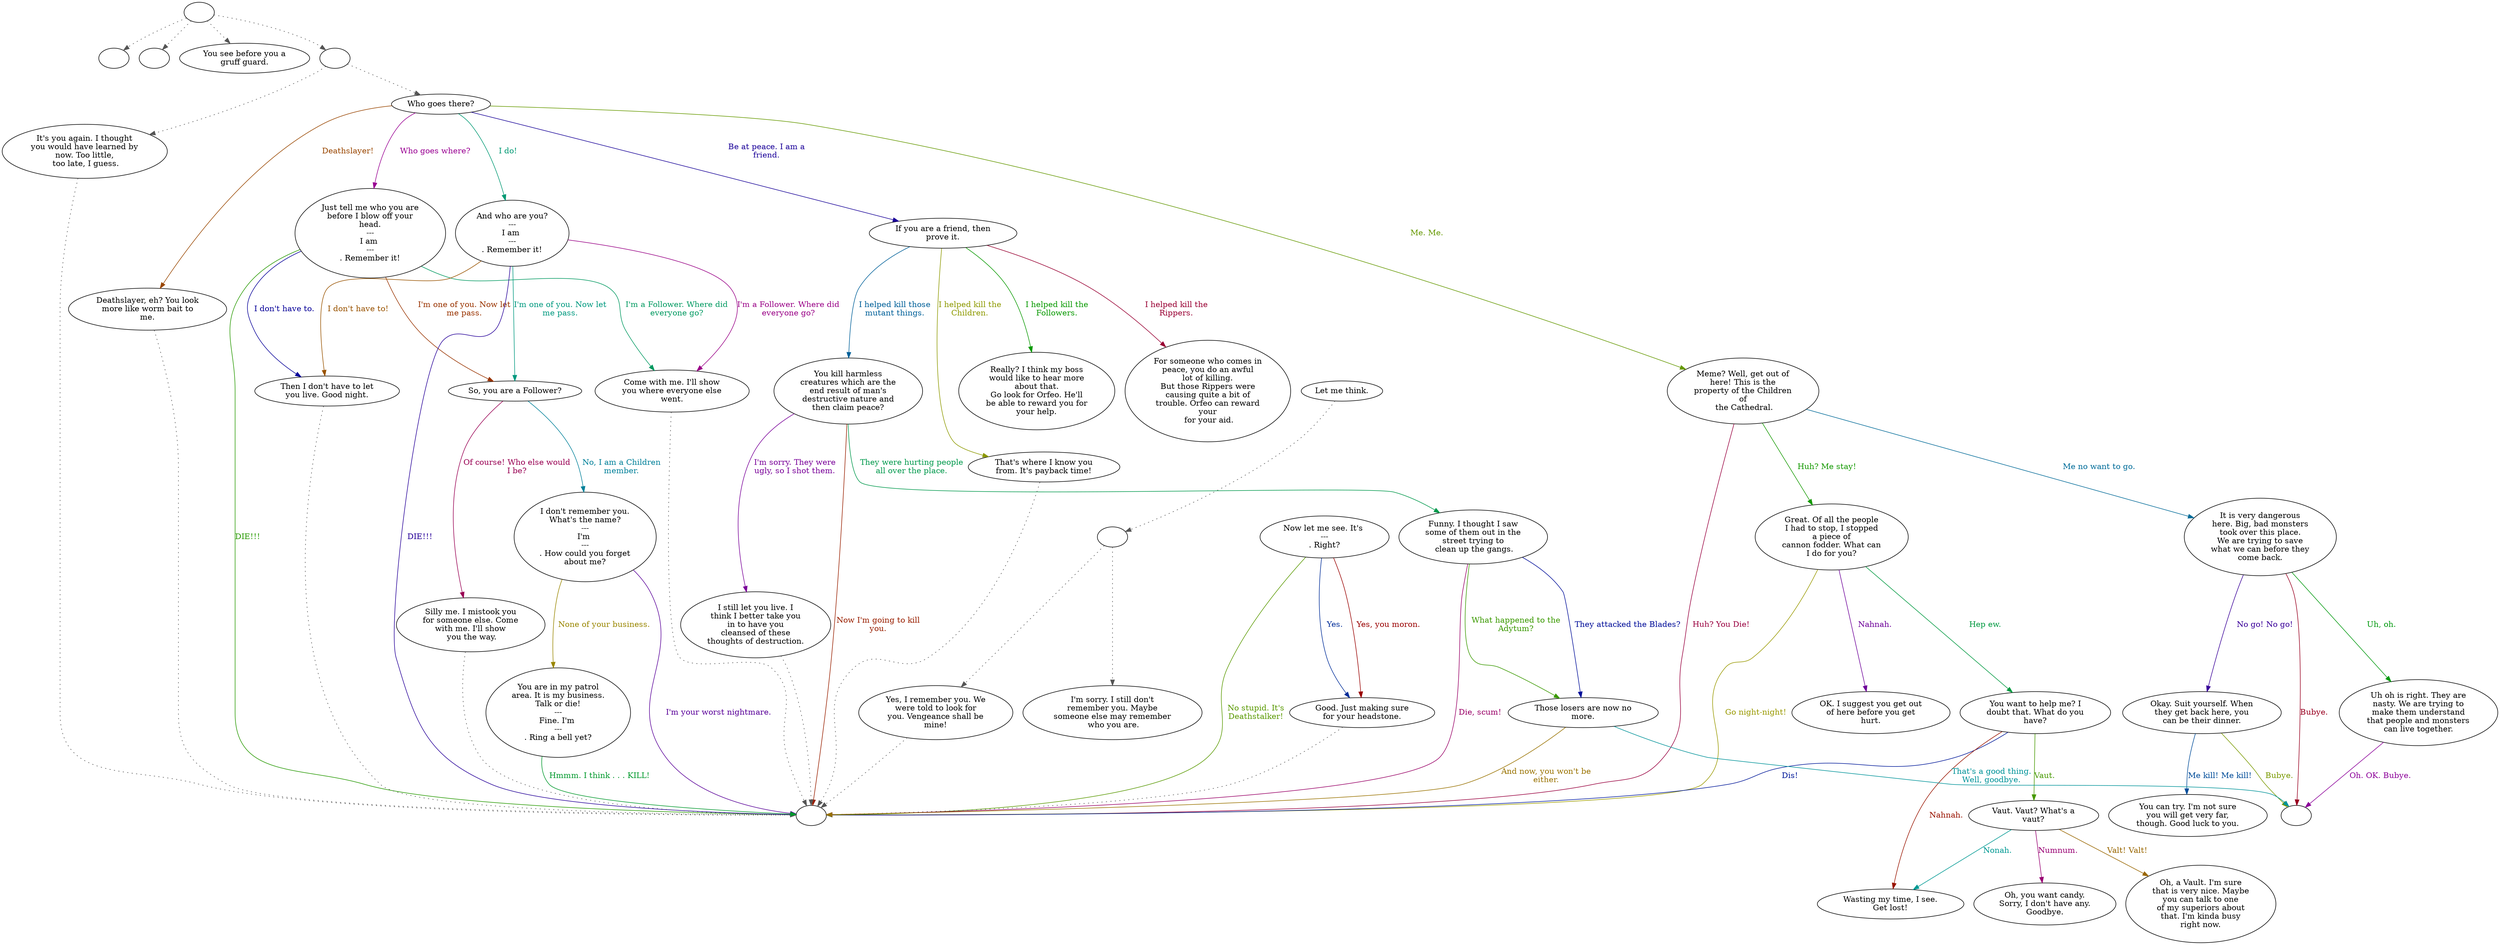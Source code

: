 digraph CHDGUARD {
  "start" [style=filled       fillcolor="#FFFFFF"       color="#000000"]
  "start" -> "critter_p_proc" [style=dotted color="#555555"]
  "start" -> "destroy_p_proc" [style=dotted color="#555555"]
  "start" -> "look_at_p_proc" [style=dotted color="#555555"]
  "start" -> "talk_p_proc" [style=dotted color="#555555"]
  "start" [label=""]
  "critter_p_proc" [style=filled       fillcolor="#FFFFFF"       color="#000000"]
  "critter_p_proc" [label=""]
  "destroy_p_proc" [style=filled       fillcolor="#FFFFFF"       color="#000000"]
  "destroy_p_proc" [label=""]
  "look_at_p_proc" [style=filled       fillcolor="#FFFFFF"       color="#000000"]
  "look_at_p_proc" [label="You see before you a\ngruff guard."]
  "talk_p_proc" [style=filled       fillcolor="#FFFFFF"       color="#000000"]
  "talk_p_proc" -> "ChdGuard35" [style=dotted color="#555555"]
  "talk_p_proc" -> "ChdGuard0" [style=dotted color="#555555"]
  "talk_p_proc" [label=""]
  "ChdGuard0" [style=filled       fillcolor="#FFFFFF"       color="#000000"]
  "ChdGuard0" [label="Who goes there?"]
  "ChdGuard0" -> "ChdGuard1" [label="Me. Me." color="#669900" fontcolor="#669900"]
  "ChdGuard0" -> "ChdGuard13" [label="Who goes where?" color="#990092" fontcolor="#990092"]
  "ChdGuard0" -> "ChdGuard25" [label="I do!" color="#009973" fontcolor="#009973"]
  "ChdGuard0" -> "ChdGuard26" [label="Deathslayer!" color="#994600" fontcolor="#994600"]
  "ChdGuard0" -> "ChdGuard27" [label="Be at peace. I am a\nfriend." color="#1A0099" fontcolor="#1A0099"]
  "ChdGuard1" [style=filled       fillcolor="#FFFFFF"       color="#000000"]
  "ChdGuard1" [label="Meme? Well, get out of\nhere! This is the\nproperty of the Children\nof\n the Cathedral."]
  "ChdGuard1" -> "ChdGuard2" [label="Huh? Me stay!" color="#139900" fontcolor="#139900"]
  "ChdGuard1" -> "combat" [label="Huh? You Die!" color="#99003F" fontcolor="#99003F"]
  "ChdGuard1" -> "ChdGuard9" [label="Me no want to go." color="#006C99" fontcolor="#006C99"]
  "ChdGuard2" [style=filled       fillcolor="#FFFFFF"       color="#000000"]
  "ChdGuard2" [label="Great. Of all the people\nI had to stop, I stopped\na piece of\ncannon fodder. What can\nI do for you?"]
  "ChdGuard2" -> "combat" [label="Go night-night!" color="#999900" fontcolor="#999900"]
  "ChdGuard2" -> "ChdGuard3" [label="Nahnah." color="#6D0099" fontcolor="#6D0099"]
  "ChdGuard2" -> "ChdGuard4" [label="Hep ew." color="#009940" fontcolor="#009940"]
  "ChdGuard3" [style=filled       fillcolor="#FFFFFF"       color="#000000"]
  "ChdGuard3" [label="OK. I suggest you get out\nof here before you get\nhurt."]
  "ChdGuard4" [style=filled       fillcolor="#FFFFFF"       color="#000000"]
  "ChdGuard4" [label="You want to help me? I\ndoubt that. What do you\nhave?"]
  "ChdGuard4" -> "ChdGuard5" [label="Nahnah." color="#991300" fontcolor="#991300"]
  "ChdGuard4" -> "combat" [label="Dis!" color="#001999" fontcolor="#001999"]
  "ChdGuard4" -> "ChdGuard6" [label="Vaut." color="#469900" fontcolor="#469900"]
  "ChdGuard5" [style=filled       fillcolor="#FFFFFF"       color="#000000"]
  "ChdGuard5" [label="Wasting my time, I see.\nGet lost!"]
  "ChdGuard6" [style=filled       fillcolor="#FFFFFF"       color="#000000"]
  "ChdGuard6" [label="Vaut. Vaut? What's a\nvaut?"]
  "ChdGuard6" -> "ChdGuard7" [label="Numnum." color="#990073" fontcolor="#990073"]
  "ChdGuard6" -> "ChdGuard5" [label="Nonah." color="#009993" fontcolor="#009993"]
  "ChdGuard6" -> "ChdGuard8" [label="Valt! Valt!" color="#996600" fontcolor="#996600"]
  "ChdGuard7" [style=filled       fillcolor="#FFFFFF"       color="#000000"]
  "ChdGuard7" [label="Oh, you want candy.\nSorry, I don't have any.\nGoodbye."]
  "ChdGuard8" [style=filled       fillcolor="#FFFFFF"       color="#000000"]
  "ChdGuard8" [label="Oh, a Vault. I'm sure\nthat is very nice. Maybe\nyou can talk to one\nof my superiors about\nthat. I'm kinda busy\nright now."]
  "ChdGuard9" [style=filled       fillcolor="#FFFFFF"       color="#000000"]
  "ChdGuard9" [label="It is very dangerous\nhere. Big, bad monsters\ntook over this place.\nWe are trying to save\nwhat we can before they\ncome back."]
  "ChdGuard9" -> "ChdGuard10" [label="No go! No go!" color="#390099" fontcolor="#390099"]
  "ChdGuard9" -> "ChdGuard12" [label="Uh, oh." color="#00990D" fontcolor="#00990D"]
  "ChdGuard9" -> "ChdGuardend" [label="Bubye." color="#990020" fontcolor="#990020"]
  "ChdGuard10" [style=filled       fillcolor="#FFFFFF"       color="#000000"]
  "ChdGuard10" [label="Okay. Suit yourself. When\nthey get back here, you\ncan be their dinner."]
  "ChdGuard10" -> "ChdGuard11" [label="Me kill! Me kill!" color="#004C99" fontcolor="#004C99"]
  "ChdGuard10" -> "ChdGuardend" [label="Bubye." color="#799900" fontcolor="#799900"]
  "ChdGuard11" [style=filled       fillcolor="#FFFFFF"       color="#000000"]
  "ChdGuard11" [label="You can try. I'm not sure\nyou will get very far,\nthough. Good luck to you."]
  "ChdGuard12" [style=filled       fillcolor="#FFFFFF"       color="#000000"]
  "ChdGuard12" [label="Uh oh is right. They are\nnasty. We are trying to\nmake them understand\nthat people and monsters\ncan live together."]
  "ChdGuard12" -> "ChdGuardend" [label="Oh. OK. Bubye." color="#8C0099" fontcolor="#8C0099"]
  "ChdGuard13" [style=filled       fillcolor="#FFFFFF"       color="#000000"]
  "ChdGuard13" [label="Just tell me who you are\nbefore I blow off your\nhead.\n---\nI am \n---\n. Remember it!"]
  "ChdGuard13" -> "ChdGuard14" [label="I'm a Follower. Where did\neveryone go?" color="#009960" fontcolor="#009960"]
  "ChdGuard13" -> "ChdGuard15" [label="I'm one of you. Now let\nme pass." color="#993300" fontcolor="#993300"]
  "ChdGuard13" -> "ChdGuard24" [label="I don't have to." color="#060099" fontcolor="#060099"]
  "ChdGuard13" -> "combat" [label="DIE!!!" color="#269900" fontcolor="#269900"]
  "ChdGuard14" [style=filled       fillcolor="#FFFFFF"       color="#000000"]
  "ChdGuard14" -> "combat" [style=dotted color="#555555"]
  "ChdGuard14" [label="Come with me. I'll show\nyou where everyone else\nwent."]
  "ChdGuard15" [style=filled       fillcolor="#FFFFFF"       color="#000000"]
  "ChdGuard15" [label="So, you are a Follower?"]
  "ChdGuard15" -> "ChdGuard16" [label="Of course! Who else would\nI be?" color="#990053" fontcolor="#990053"]
  "ChdGuard15" -> "ChdGuard17" [label="No, I am a Children\nmember." color="#008099" fontcolor="#008099"]
  "ChdGuard16" [style=filled       fillcolor="#FFFFFF"       color="#000000"]
  "ChdGuard16" -> "combat" [style=dotted color="#555555"]
  "ChdGuard16" [label="Silly me. I mistook you\nfor someone else. Come\nwith me. I'll show\n you the way."]
  "ChdGuard17" [style=filled       fillcolor="#FFFFFF"       color="#000000"]
  "ChdGuard17" [label="I don't remember you.\nWhat's the name?\n---\nI'm \n---\n. How could you forget\nabout me?"]
  "ChdGuard17" -> "ChdGuard20" [label="None of your business." color="#998600" fontcolor="#998600"]
  "ChdGuard17" -> "combat" [label="I'm your worst nightmare." color="#590099" fontcolor="#590099"]
  "ChdGuard17a" [style=filled       fillcolor="#FFFFFF"       color="#000000"]
  "ChdGuard17a" -> "ChdGuard18" [style=dotted color="#555555"]
  "ChdGuard17a" -> "ChdGuard19" [style=dotted color="#555555"]
  "ChdGuard17a" [label=""]
  "ChdGuard18" [style=filled       fillcolor="#FFFFFF"       color="#000000"]
  "ChdGuard18" [label="I'm sorry. I still don't\nremember you. Maybe\nsomeone else may remember\n who you are."]
  "ChdGuard19" [style=filled       fillcolor="#FFFFFF"       color="#000000"]
  "ChdGuard19" -> "combat" [style=dotted color="#555555"]
  "ChdGuard19" [label="Yes, I remember you. We\nwere told to look for\nyou. Vengeance shall be\nmine!"]
  "ChdGuard20" [style=filled       fillcolor="#FFFFFF"       color="#000000"]
  "ChdGuard20" [label="You are in my patrol\narea. It is my business.\nTalk or die!\n---\nFine. I'm \n---\n. Ring a bell yet?"]
  "ChdGuard20" -> "combat" [label="Hmmm. I think . . . KILL!" color="#00992C" fontcolor="#00992C"]
  "ChdGuard21" [style=filled       fillcolor="#FFFFFF"       color="#000000"]
  "ChdGuard21" -> "ChdGuard17a" [style=dotted color="#555555"]
  "ChdGuard21" [label="Let me think."]
  "ChdGuard22" [style=filled       fillcolor="#FFFFFF"       color="#000000"]
  "ChdGuard22" [label="Now let me see. It's \n---\n. Right?"]
  "ChdGuard22" -> "ChdGuard23" [label="Yes, you moron." color="#990000" fontcolor="#990000"]
  "ChdGuard22" -> "ChdGuard23" [label="Yes." color="#002D99" fontcolor="#002D99"]
  "ChdGuard22" -> "combat" [label="No stupid. It's\nDeathstalker!" color="#599900" fontcolor="#599900"]
  "ChdGuard23" [style=filled       fillcolor="#FFFFFF"       color="#000000"]
  "ChdGuard23" -> "combat" [style=dotted color="#555555"]
  "ChdGuard23" [label="Good. Just making sure\nfor your headstone."]
  "ChdGuard24" [style=filled       fillcolor="#FFFFFF"       color="#000000"]
  "ChdGuard24" -> "combat" [style=dotted color="#555555"]
  "ChdGuard24" [label="Then I don't have to let\nyou live. Good night."]
  "ChdGuard25" [style=filled       fillcolor="#FFFFFF"       color="#000000"]
  "ChdGuard25" [label="And who are you?\n---\nI am \n---\n. Remember it!"]
  "ChdGuard25" -> "ChdGuard14" [label="I'm a Follower. Where did\neveryone go?" color="#990086" fontcolor="#990086"]
  "ChdGuard25" -> "ChdGuard15" [label="I'm one of you. Now let\nme pass." color="#00997F" fontcolor="#00997F"]
  "ChdGuard25" -> "ChdGuard24" [label="I don't have to!" color="#995300" fontcolor="#995300"]
  "ChdGuard25" -> "combat" [label="DIE!!!" color="#260099" fontcolor="#260099"]
  "ChdGuard26" [style=filled       fillcolor="#FFFFFF"       color="#000000"]
  "ChdGuard26" -> "combat" [style=dotted color="#555555"]
  "ChdGuard26" [label="Deathslayer, eh? You look\nmore like worm bait to\nme."]
  "ChdGuard27" [style=filled       fillcolor="#FFFFFF"       color="#000000"]
  "ChdGuard27" [label="If you are a friend, then\nprove it."]
  "ChdGuard27" -> "ChdGuard28" [label="I helped kill the\nFollowers." color="#079900" fontcolor="#079900"]
  "ChdGuard27" -> "ChdGuard29" [label="I helped kill the\nRippers." color="#990033" fontcolor="#990033"]
  "ChdGuard27" -> "ChdGuard30" [label="I helped kill those\nmutant things." color="#006099" fontcolor="#006099"]
  "ChdGuard27" -> "ChdGuard34" [label="I helped kill the\nChildren." color="#8D9900" fontcolor="#8D9900"]
  "ChdGuard28" [style=filled       fillcolor="#FFFFFF"       color="#000000"]
  "ChdGuard28" [label="Really? I think my boss\nwould like to hear more\nabout that.\nGo look for Orfeo. He'll\nbe able to reward you for\nyour help."]
  "ChdGuard29" [style=filled       fillcolor="#FFFFFF"       color="#000000"]
  "ChdGuard29" [label="For someone who comes in\npeace, you do an awful\nlot of killing.\nBut those Rippers were\ncausing quite a bit of\ntrouble. Orfeo can reward\nyour\n for your aid."]
  "ChdGuard30" [style=filled       fillcolor="#FFFFFF"       color="#000000"]
  "ChdGuard30" [label="You kill harmless\ncreatures which are the\nend result of man's\ndestructive nature and\nthen claim peace?"]
  "ChdGuard30" -> "ChdGuard31" [label="I'm sorry. They were\nugly, so I shot them." color="#790099" fontcolor="#790099"]
  "ChdGuard30" -> "ChdGuard32" [label="They were hurting people\nall over the place." color="#00994C" fontcolor="#00994C"]
  "ChdGuard30" -> "combat" [label="Now I'm going to kill\nyou." color="#991F00" fontcolor="#991F00"]
  "ChdGuard31" [style=filled       fillcolor="#FFFFFF"       color="#000000"]
  "ChdGuard31" -> "combat" [style=dotted color="#555555"]
  "ChdGuard31" [label="I still let you live. I\nthink I better take you\nin to have you\ncleansed of these\nthoughts of destruction."]
  "ChdGuard32" [style=filled       fillcolor="#FFFFFF"       color="#000000"]
  "ChdGuard32" [label="Funny. I thought I saw\nsome of them out in the\nstreet trying to\n clean up the gangs."]
  "ChdGuard32" -> "ChdGuard33" [label="They attacked the Blades?" color="#000D99" fontcolor="#000D99"]
  "ChdGuard32" -> "ChdGuard33" [label="What happened to the\nAdytum?" color="#3A9900" fontcolor="#3A9900"]
  "ChdGuard32" -> "combat" [label="Die, scum!" color="#990067" fontcolor="#990067"]
  "ChdGuard33" [style=filled       fillcolor="#FFFFFF"       color="#000000"]
  "ChdGuard33" [label="Those losers are now no\nmore."]
  "ChdGuard33" -> "ChdGuardend" [label="That's a good thing.\nWell, goodbye." color="#009399" fontcolor="#009399"]
  "ChdGuard33" -> "combat" [label="And now, you won't be\neither." color="#997200" fontcolor="#997200"]
  "ChdGuard34" [style=filled       fillcolor="#FFFFFF"       color="#000000"]
  "ChdGuard34" -> "combat" [style=dotted color="#555555"]
  "ChdGuard34" [label="That's where I know you\nfrom. It's payback time!"]
  "ChdGuard35" [style=filled       fillcolor="#FFFFFF"       color="#000000"]
  "ChdGuard35" -> "combat" [style=dotted color="#555555"]
  "ChdGuard35" [label="It's you again. I thought\nyou would have learned by\nnow. Too little,\n too late, I guess."]
  "ChdGuardend" [style=filled       fillcolor="#FFFFFF"       color="#000000"]
  "ChdGuardend" [label=""]
  "combat" [style=filled       fillcolor="#FFFFFF"       color="#000000"]
  "combat" [label=""]
}